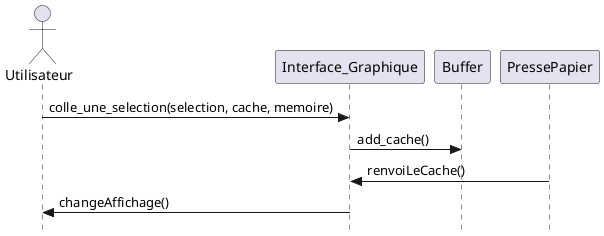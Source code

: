 @startuml VueComportementale
skinparam Style strictuml
actor Utilisateur


Utilisateur -> Interface_Graphique : colle_une_selection(selection, cache, memoire)


Interface_Graphique -> Buffer : add_cache()
PressePapier -> Interface_Graphique  : renvoiLeCache()
Interface_Graphique -> Utilisateur : changeAffichage()


@enduml
